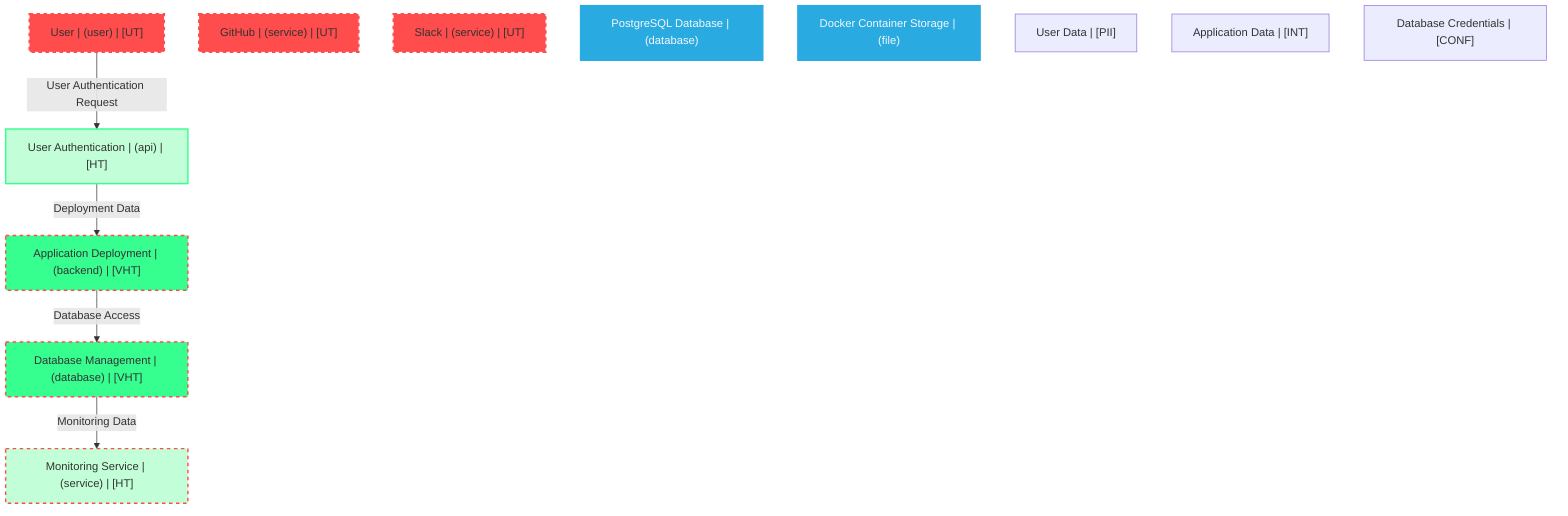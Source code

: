 graph TB
  node_01F8D6F3GJ8R8B8D8F8G8H8J8U["User | (user) | [UT]"]:::untrusted
  node_01F8D6F3GJ8R8B8D8F8G8H8J8V["GitHub | (service) | [UT]"]:::untrusted
  node_01F8D6F3GJ8R8B8D8F8G8H8J8W["Slack | (service) | [UT]"]:::untrusted
  node_01F8D6F3GJ8R8B8D8F8G8H8J8O["User Authentication | (api) | [HT]"]:::highTrust
  node_01F8D6F3GJ8R8B8D8F8G8H8J8P["Application Deployment | (backend) | [VHT]"]:::veryHighTrust
  node_01F8D6F3GJ8R8B8D8F8G8H8J8Q["Database Management | (database) | [VHT]"]:::veryHighTrust
  node_01F8D6F3GJ8R8B8D8F8G8H8J8R["Monitoring Service | (service) | [HT]"]:::highTrust
  node_01F8D6F3GJ8R8B8D8F8G8H8J8S["PostgreSQL Database | (database)"]:::dataStore
  node_01F8D6F3GJ8R8B8D8F8G8H8J8T["Docker Container Storage | (file)"]:::dataStore
  node_01F8D6F3GJ8R8B8D8F8G8H8J8L["User Data | [PII]"]:::dataAsset,pii
  node_01F8D6F3GJ8R8B8D8F8G8H8J8M["Application Data | [INT]"]:::dataAsset,internal
  node_01F8D6F3GJ8R8B8D8F8G8H8J8N["Database Credentials | [CONF]"]:::dataAsset,confidential

  node_01F8D6F3GJ8R8B8D8F8G8H8J8U -->|User Authentication Request| node_01F8D6F3GJ8R8B8D8F8G8H8J8O:::encryptedFlow
  node_01F8D6F3GJ8R8B8D8F8G8H8J8O -->|Deployment Data| node_01F8D6F3GJ8R8B8D8F8G8H8J8P:::unencryptedFlow
  node_01F8D6F3GJ8R8B8D8F8G8H8J8P -->|Database Access| node_01F8D6F3GJ8R8B8D8F8G8H8J8Q:::unencryptedFlow
  node_01F8D6F3GJ8R8B8D8F8G8H8J8Q -->|Monitoring Data| node_01F8D6F3GJ8R8B8D8F8G8H8J8R:::unencryptedFlow

  classDef externalEntity fill:#FF4C4C,stroke:#FF4C4C,stroke-width:2px,color:#F5F7FA
  classDef process fill:#36FF8F,stroke:#36FF8F,stroke-width:2px,color:#0B0D17
  classDef dataStore fill:#29ABE2,stroke:#29ABE2,stroke-width:2px,color:#F5F7FA
  classDef dataAsset fill:#A259FF,stroke:#c3a4ff,stroke-width:2px,color:#F5F7FA
  classDef untrusted fill:#FF4C4C,stroke:#FF4C4C,stroke-width:3px,stroke-dasharray:5 5
  classDef lowTrust fill:#f77c63,stroke:#f77c63,stroke-width:2px,stroke-dasharray:3 3
  classDef mediumTrust fill:#FFD300,stroke:#FFD300,stroke-width:2px
  classDef highTrust fill:#C2FFD8,stroke:#36FF8F,stroke-width:2px
  classDef veryHighTrust fill:#36FF8F,stroke:#36FF8F,stroke-width:3px
  classDef public fill:#C2FFD8,stroke:#36FF8F,stroke-width:1px
  classDef internal fill:#FFF2B3,stroke:#FFD300,stroke-width:1px
  classDef confidential fill:#FFB3B3,stroke:#FF4C4C,stroke-width:2px
  classDef restricted fill:#FF4C4C,stroke:#FF4C4C,stroke-width:3px
  classDef pii fill:#ffa1ad,stroke:#A259FF,stroke-width:2px
  classDef pci fill:#FF4C4C,stroke:#FF4C4C,stroke-width:3px
  classDef phi fill:#ffa1ad,stroke:#A259FF,stroke-width:3px
  classDef encryptedFlow stroke:#36FF8F,stroke-width:2px
  classDef unencryptedFlow stroke:#FF4C4C,stroke-width:2px,stroke-dasharray:5 5
  classDef authenticatedFlow stroke:#29ABE2,stroke-width:2px
  classDef trustBoundary fill:transparent,stroke:#2E3440,stroke-width:3px,stroke-dasharray:10 5